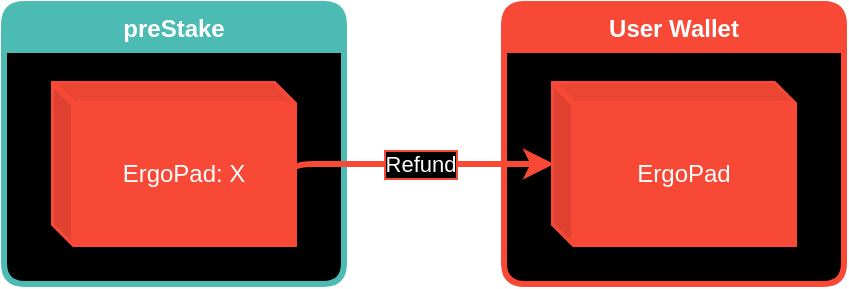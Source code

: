 <mxfile version="16.1.2" type="device"><diagram id="QOwcaWJ8UAR32Rd_rkUK" name="Page-1"><mxGraphModel dx="1102" dy="875" grid="1" gridSize="10" guides="1" tooltips="1" connect="1" arrows="1" fold="1" page="1" pageScale="1" pageWidth="850" pageHeight="1100" math="0" shadow="0"><root><mxCell id="0"/><mxCell id="1" parent="0"/><mxCell id="I0hiN1EPHC9cmtYxYzsP-1" value="User Wallet" style="swimlane;container=1;collapsible=0;fillColor=#F84936;swimlaneLine=1;rounded=1;swimlaneFillColor=#000000;fontColor=#FFFFFF;labelBorderColor=none;strokeColor=#F84936;strokeWidth=3;" parent="1" vertex="1"><mxGeometry x="290" y="40" width="170" height="140" as="geometry"/></mxCell><mxCell id="I0hiN1EPHC9cmtYxYzsP-4" value="ErgoPad" style="shape=cube;whiteSpace=wrap;html=1;boundedLbl=1;backgroundOutline=1;darkOpacity=0.05;darkOpacity2=0.1;rounded=1;labelBorderColor=none;fontColor=#FFFFFF;strokeColor=#F84936;strokeWidth=3;fillColor=#F84936;size=10;" parent="I0hiN1EPHC9cmtYxYzsP-1" vertex="1"><mxGeometry x="25" y="40" width="120" height="80" as="geometry"/></mxCell><mxCell id="I0hiN1EPHC9cmtYxYzsP-3" value="preStake" style="swimlane;container=1;collapsible=0;fillColor=#4CBBB4;swimlaneLine=1;rounded=1;swimlaneFillColor=#000000;fontColor=#FFFFFF;labelBorderColor=none;strokeColor=#4CBBB4;strokeWidth=3;" parent="1" vertex="1"><mxGeometry x="40" y="40" width="170" height="140" as="geometry"/></mxCell><mxCell id="I0hiN1EPHC9cmtYxYzsP-5" value="ErgoPad: X" style="shape=cube;whiteSpace=wrap;html=1;boundedLbl=1;backgroundOutline=1;darkOpacity=0.05;darkOpacity2=0.1;rounded=1;labelBorderColor=none;fontColor=#FFFFFF;strokeColor=#F84936;strokeWidth=3;fillColor=#F84936;size=10;" parent="I0hiN1EPHC9cmtYxYzsP-3" vertex="1"><mxGeometry x="25" y="40" width="120" height="80" as="geometry"/></mxCell><mxCell id="I0hiN1EPHC9cmtYxYzsP-15" value="Refund" style="edgeStyle=orthogonalEdgeStyle;rounded=1;orthogonalLoop=1;jettySize=auto;html=1;fontColor=#FFFFFF;strokeWidth=3;strokeColor=#F84936;labelBackgroundColor=#000000;labelBorderColor=#F84936;exitX=0;exitY=0;exitDx=120;exitDy=45;exitPerimeter=0;" parent="1" source="I0hiN1EPHC9cmtYxYzsP-5" target="I0hiN1EPHC9cmtYxYzsP-4" edge="1"><mxGeometry relative="1" as="geometry"><mxPoint x="190" y="150" as="sourcePoint"/><mxPoint x="749.04" y="310.0" as="targetPoint"/><Array as="points"><mxPoint x="185" y="120"/></Array></mxGeometry></mxCell></root></mxGraphModel></diagram></mxfile>